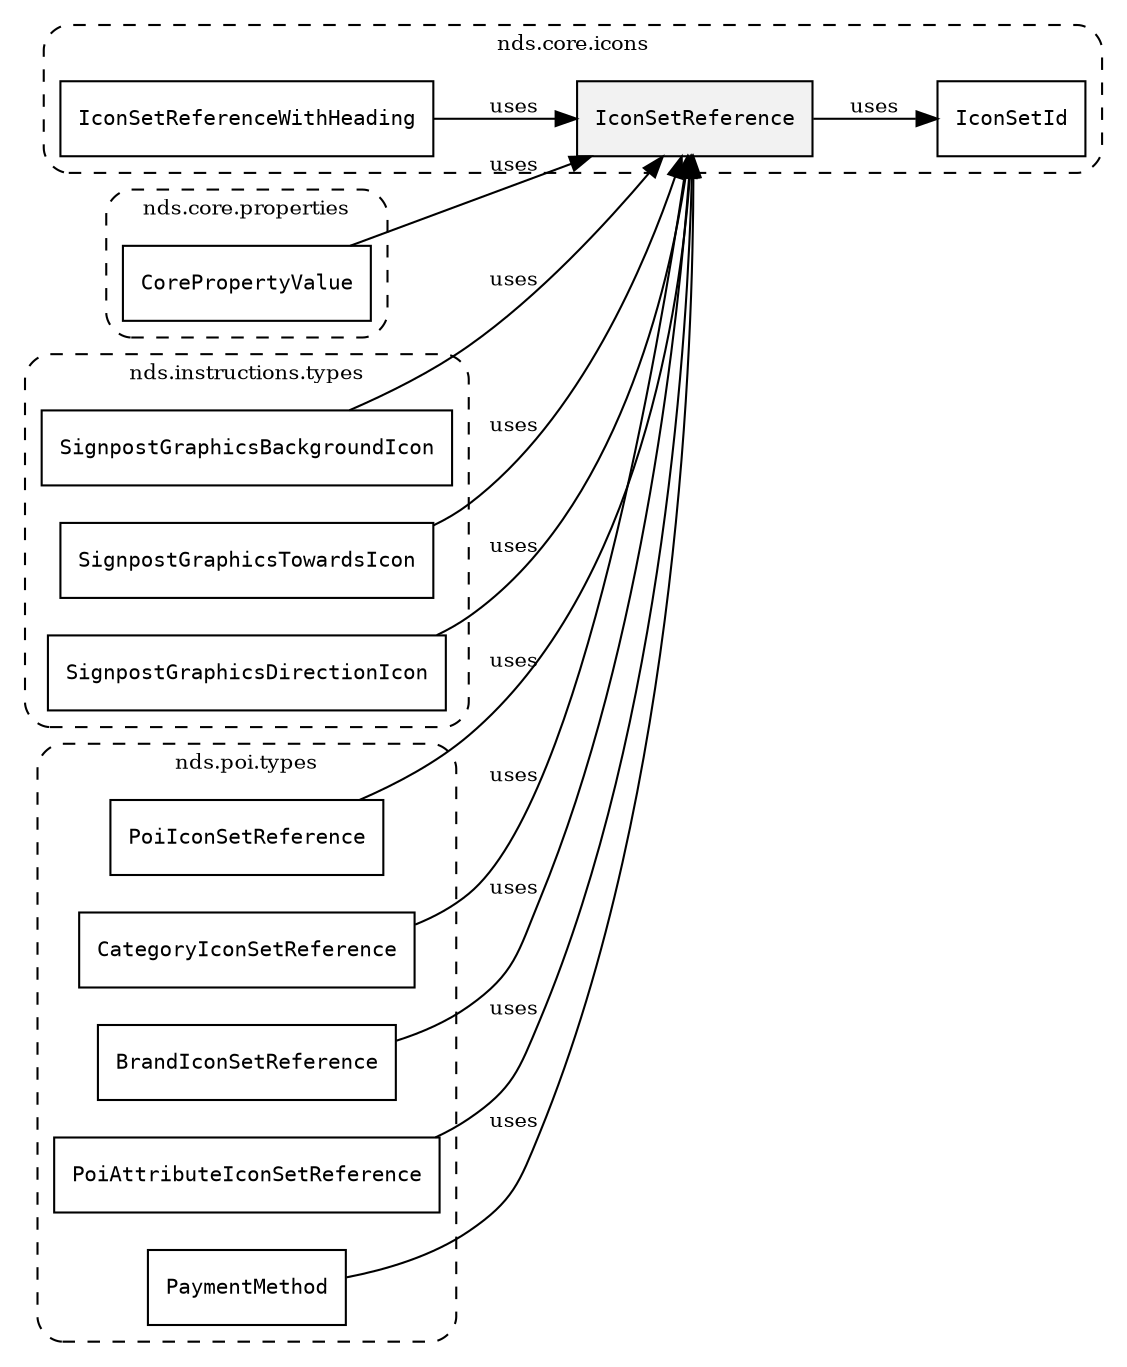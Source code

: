/**
 * This dot file creates symbol collaboration diagram for IconSetReference.
 */
digraph ZSERIO
{
    node [shape=box, fontsize=10];
    rankdir="LR";
    fontsize=10;
    tooltip="IconSetReference collaboration diagram";

    subgraph "cluster_nds.core.icons"
    {
        style="dashed, rounded";
        label="nds.core.icons";
        tooltip="Package nds.core.icons";
        href="../../../content/packages/nds.core.icons.html#Package-nds-core-icons";
        target="_parent";

        "IconSetReference" [style="filled", fillcolor="#0000000D", target="_parent", label=<<font face="monospace"><table align="center" border="0" cellspacing="0" cellpadding="0"><tr><td href="../../../content/packages/nds.core.icons.html#Subtype-IconSetReference" title="Subtype defined in nds.core.icons">IconSetReference</td></tr></table></font>>];
        "IconSetId" [target="_parent", label=<<font face="monospace"><table align="center" border="0" cellspacing="0" cellpadding="0"><tr><td href="../../../content/packages/nds.core.icons.html#Subtype-IconSetId" title="Subtype defined in nds.core.icons">IconSetId</td></tr></table></font>>];
        "IconSetReferenceWithHeading" [target="_parent", label=<<font face="monospace"><table align="center" border="0" cellspacing="0" cellpadding="0"><tr><td href="../../../content/packages/nds.core.icons.html#Structure-IconSetReferenceWithHeading" title="Structure defined in nds.core.icons">IconSetReferenceWithHeading</td></tr></table></font>>];
    }

    subgraph "cluster_nds.core.properties"
    {
        style="dashed, rounded";
        label="nds.core.properties";
        tooltip="Package nds.core.properties";
        href="../../../content/packages/nds.core.properties.html#Package-nds-core-properties";
        target="_parent";

        "CorePropertyValue" [target="_parent", label=<<font face="monospace"><table align="center" border="0" cellspacing="0" cellpadding="0"><tr><td href="../../../content/packages/nds.core.properties.html#Choice-CorePropertyValue" title="Choice defined in nds.core.properties">CorePropertyValue</td></tr></table></font>>];
    }

    subgraph "cluster_nds.instructions.types"
    {
        style="dashed, rounded";
        label="nds.instructions.types";
        tooltip="Package nds.instructions.types";
        href="../../../content/packages/nds.instructions.types.html#Package-nds-instructions-types";
        target="_parent";

        "SignpostGraphicsBackgroundIcon" [target="_parent", label=<<font face="monospace"><table align="center" border="0" cellspacing="0" cellpadding="0"><tr><td href="../../../content/packages/nds.instructions.types.html#Subtype-SignpostGraphicsBackgroundIcon" title="Subtype defined in nds.instructions.types">SignpostGraphicsBackgroundIcon</td></tr></table></font>>];
        "SignpostGraphicsTowardsIcon" [target="_parent", label=<<font face="monospace"><table align="center" border="0" cellspacing="0" cellpadding="0"><tr><td href="../../../content/packages/nds.instructions.types.html#Subtype-SignpostGraphicsTowardsIcon" title="Subtype defined in nds.instructions.types">SignpostGraphicsTowardsIcon</td></tr></table></font>>];
        "SignpostGraphicsDirectionIcon" [target="_parent", label=<<font face="monospace"><table align="center" border="0" cellspacing="0" cellpadding="0"><tr><td href="../../../content/packages/nds.instructions.types.html#Subtype-SignpostGraphicsDirectionIcon" title="Subtype defined in nds.instructions.types">SignpostGraphicsDirectionIcon</td></tr></table></font>>];
    }

    subgraph "cluster_nds.poi.types"
    {
        style="dashed, rounded";
        label="nds.poi.types";
        tooltip="Package nds.poi.types";
        href="../../../content/packages/nds.poi.types.html#Package-nds-poi-types";
        target="_parent";

        "PoiIconSetReference" [target="_parent", label=<<font face="monospace"><table align="center" border="0" cellspacing="0" cellpadding="0"><tr><td href="../../../content/packages/nds.poi.types.html#Subtype-PoiIconSetReference" title="Subtype defined in nds.poi.types">PoiIconSetReference</td></tr></table></font>>];
        "CategoryIconSetReference" [target="_parent", label=<<font face="monospace"><table align="center" border="0" cellspacing="0" cellpadding="0"><tr><td href="../../../content/packages/nds.poi.types.html#Subtype-CategoryIconSetReference" title="Subtype defined in nds.poi.types">CategoryIconSetReference</td></tr></table></font>>];
        "BrandIconSetReference" [target="_parent", label=<<font face="monospace"><table align="center" border="0" cellspacing="0" cellpadding="0"><tr><td href="../../../content/packages/nds.poi.types.html#Subtype-BrandIconSetReference" title="Subtype defined in nds.poi.types">BrandIconSetReference</td></tr></table></font>>];
        "PoiAttributeIconSetReference" [target="_parent", label=<<font face="monospace"><table align="center" border="0" cellspacing="0" cellpadding="0"><tr><td href="../../../content/packages/nds.poi.types.html#Subtype-PoiAttributeIconSetReference" title="Subtype defined in nds.poi.types">PoiAttributeIconSetReference</td></tr></table></font>>];
        "PaymentMethod" [target="_parent", label=<<font face="monospace"><table align="center" border="0" cellspacing="0" cellpadding="0"><tr><td href="../../../content/packages/nds.poi.types.html#Structure-PaymentMethod" title="Structure defined in nds.poi.types">PaymentMethod</td></tr></table></font>>];
    }

    "IconSetReference" -> "IconSetId" [label="uses", fontsize=10];
    "CorePropertyValue" -> "IconSetReference" [label="uses", fontsize=10];
    "IconSetReferenceWithHeading" -> "IconSetReference" [label="uses", fontsize=10];
    "SignpostGraphicsBackgroundIcon" -> "IconSetReference" [label="uses", fontsize=10];
    "SignpostGraphicsTowardsIcon" -> "IconSetReference" [label="uses", fontsize=10];
    "SignpostGraphicsDirectionIcon" -> "IconSetReference" [label="uses", fontsize=10];
    "PoiIconSetReference" -> "IconSetReference" [label="uses", fontsize=10];
    "CategoryIconSetReference" -> "IconSetReference" [label="uses", fontsize=10];
    "BrandIconSetReference" -> "IconSetReference" [label="uses", fontsize=10];
    "PoiAttributeIconSetReference" -> "IconSetReference" [label="uses", fontsize=10];
    "PaymentMethod" -> "IconSetReference" [label="uses", fontsize=10];
}
